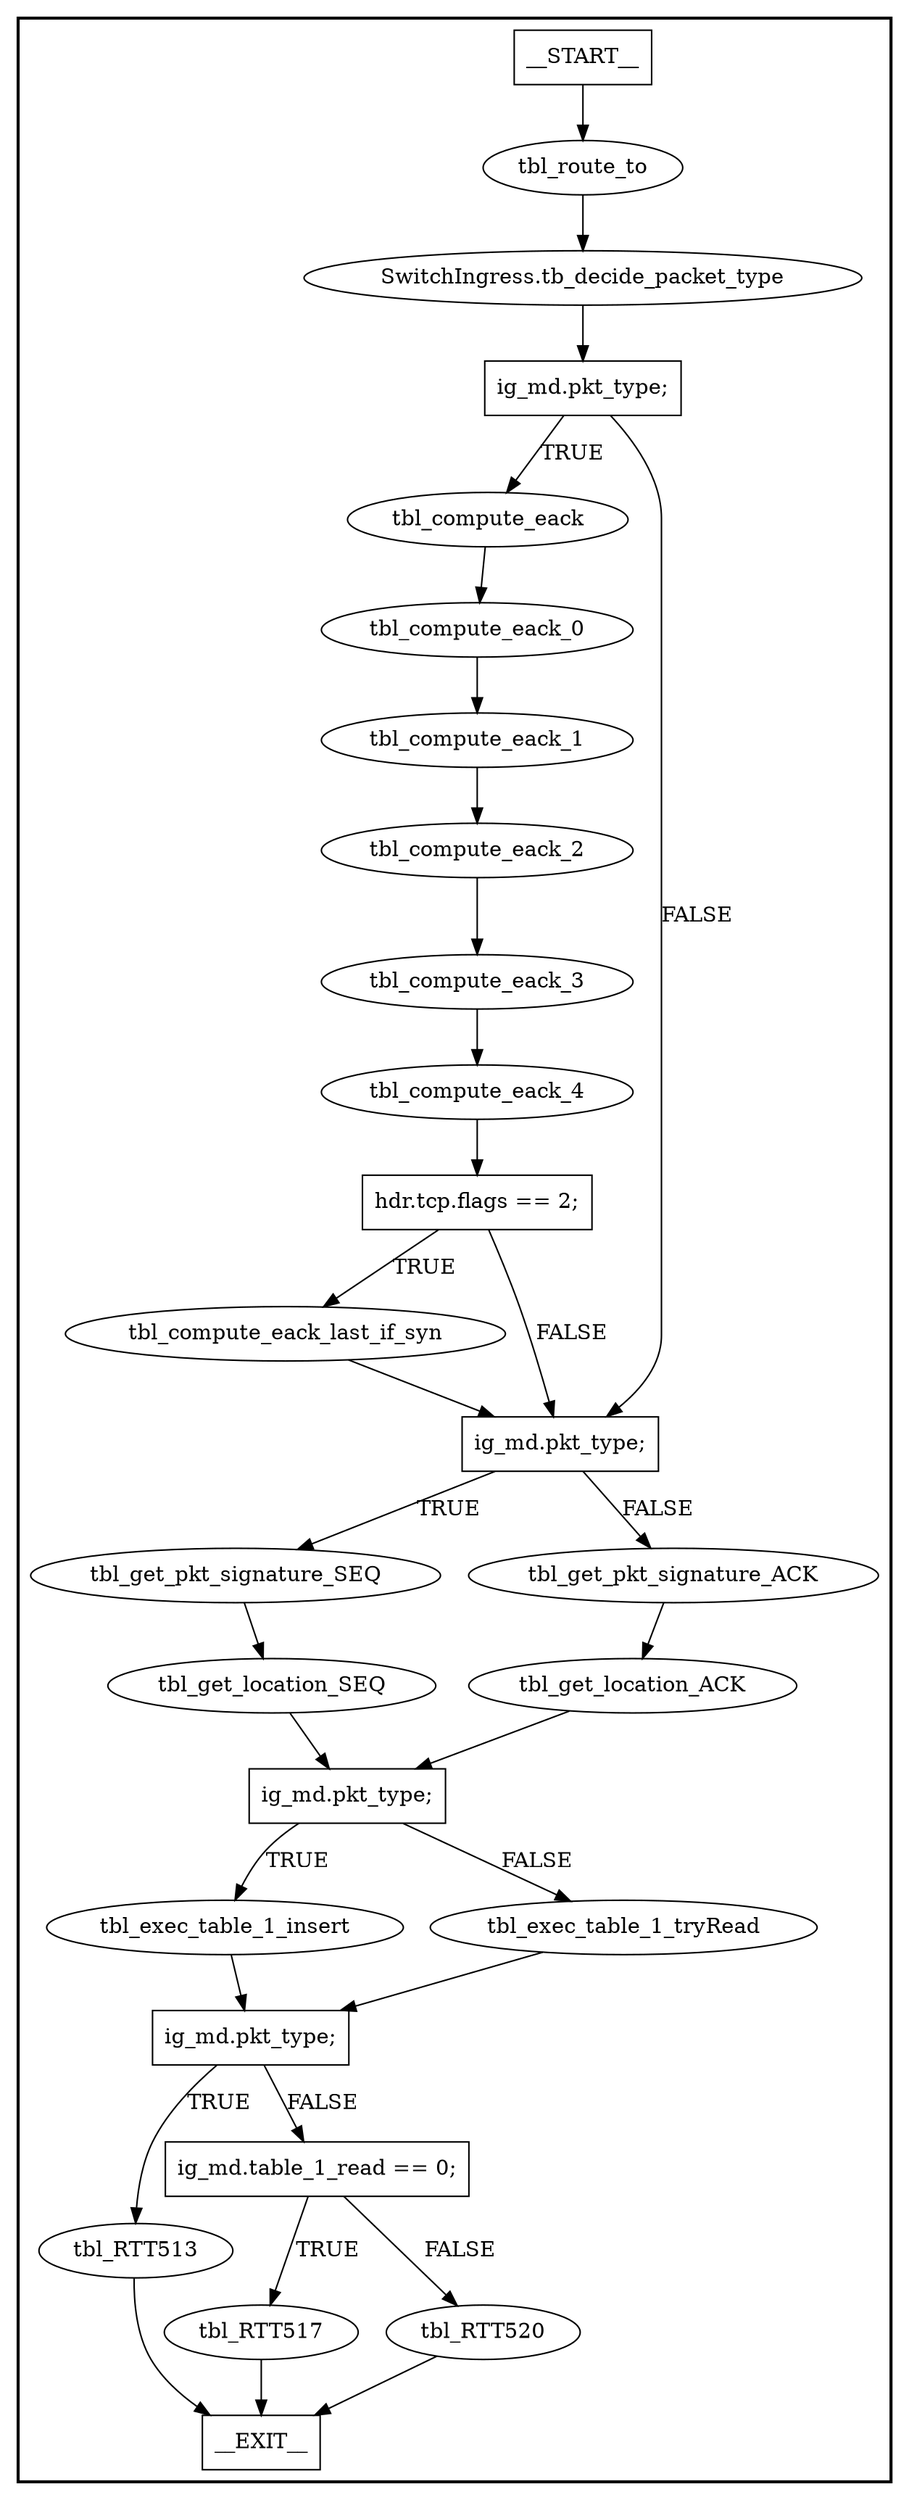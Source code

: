 digraph SwitchIngress {
subgraph cluster {
graph [
label="", labeljust=r, style=bold];
0[label=__START__, margin="", shape=rectangle, style=solid];
1[label=__EXIT__, margin="", shape=rectangle, style=solid];
2[label=tbl_route_to, margin="", shape=ellipse, style=solid];
3[label="SwitchIngress.tb_decide_packet_type", margin="", shape=ellipse, style=solid];
4[label="ig_md.pkt_type;", margin="", shape=rectangle, style=solid];
5[label=tbl_compute_eack, margin="", shape=ellipse, style=solid];
6[label=tbl_compute_eack_0, margin="", shape=ellipse, style=solid];
7[label=tbl_compute_eack_1, margin="", shape=ellipse, style=solid];
8[label=tbl_compute_eack_2, margin="", shape=ellipse, style=solid];
9[label=tbl_compute_eack_3, margin="", shape=ellipse, style=solid];
10[label=tbl_compute_eack_4, margin="", shape=ellipse, style=solid];
11[label="hdr.tcp.flags == 2;", margin="", shape=rectangle, style=solid];
12[label=tbl_compute_eack_last_if_syn, margin="", shape=ellipse, style=solid];
13[label="ig_md.pkt_type;", margin="", shape=rectangle, style=solid];
14[label=tbl_get_pkt_signature_SEQ, margin="", shape=ellipse, style=solid];
15[label=tbl_get_location_SEQ, margin="", shape=ellipse, style=solid];
16[label=tbl_get_pkt_signature_ACK, margin="", shape=ellipse, style=solid];
17[label=tbl_get_location_ACK, margin="", shape=ellipse, style=solid];
18[label="ig_md.pkt_type;", margin="", shape=rectangle, style=solid];
19[label=tbl_exec_table_1_insert, margin="", shape=ellipse, style=solid];
20[label=tbl_exec_table_1_tryRead, margin="", shape=ellipse, style=solid];
21[label="ig_md.pkt_type;", margin="", shape=rectangle, style=solid];
22[label=tbl_RTT513, margin="", shape=ellipse, style=solid];
23[label="ig_md.table_1_read == 0;", margin="", shape=rectangle, style=solid];
24[label=tbl_RTT517, margin="", shape=ellipse, style=solid];
25[label=tbl_RTT520, margin="", shape=ellipse, style=solid];
0 -> 2[label=""];
2 -> 3[label=""];
3 -> 4[label=""];
4 -> 5[label=TRUE];
4 -> 13[label=FALSE];
5 -> 6[label=""];
6 -> 7[label=""];
7 -> 8[label=""];
8 -> 9[label=""];
9 -> 10[label=""];
10 -> 11[label=""];
11 -> 12[label=TRUE];
11 -> 13[label=FALSE];
12 -> 13[label=""];
13 -> 14[label=TRUE];
13 -> 16[label=FALSE];
14 -> 15[label=""];
15 -> 18[label=""];
16 -> 17[label=""];
17 -> 18[label=""];
18 -> 19[label=TRUE];
18 -> 20[label=FALSE];
19 -> 21[label=""];
20 -> 21[label=""];
21 -> 22[label=TRUE];
21 -> 23[label=FALSE];
22 -> 1[label=""];
23 -> 24[label=TRUE];
23 -> 25[label=FALSE];
24 -> 1[label=""];
25 -> 1[label=""];
}
}
